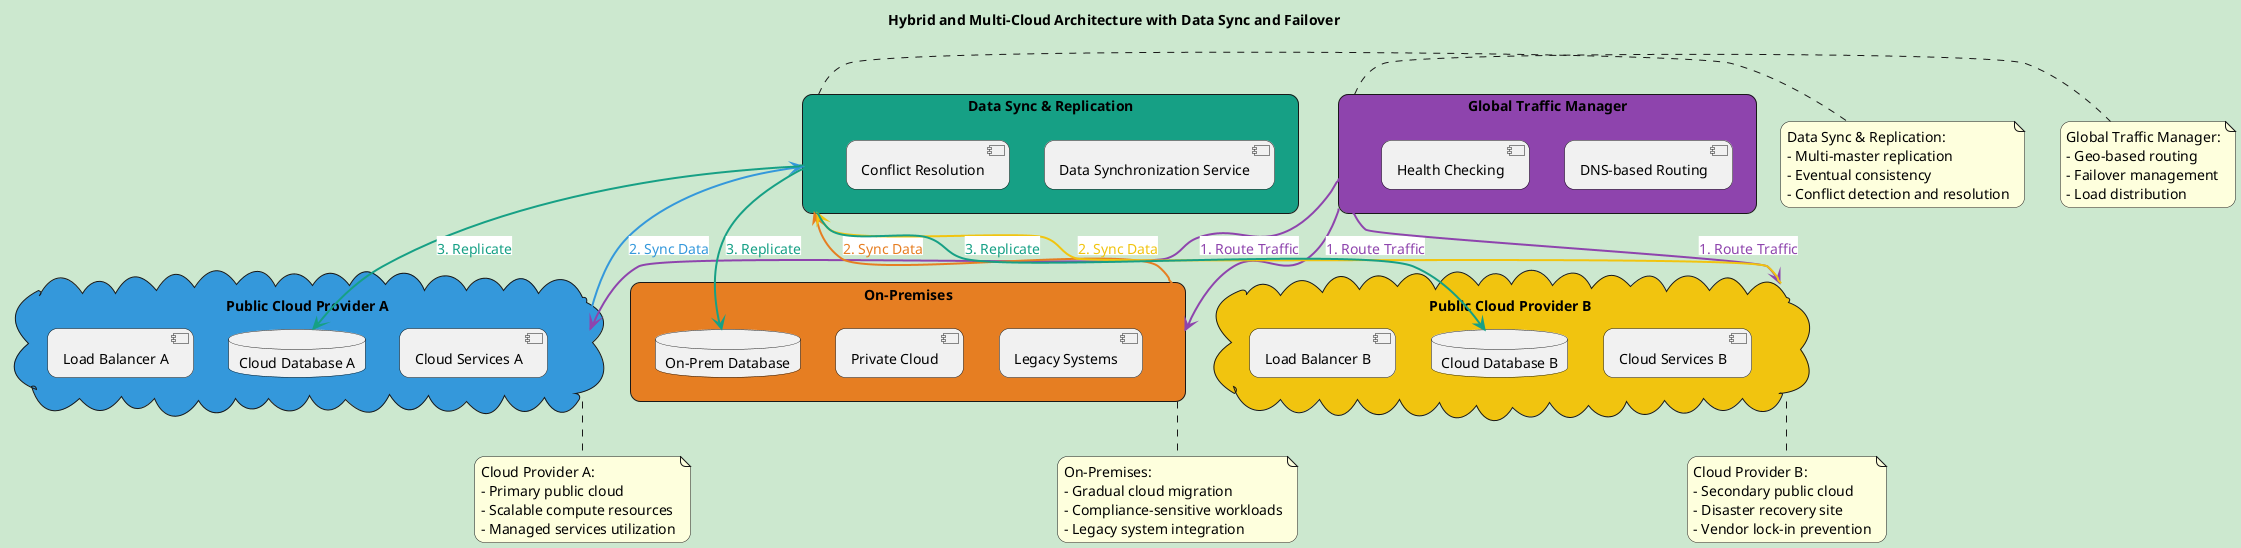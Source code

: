 @startuml Hybrid and Multi-Cloud Architecture

!pragma layout dot
allowmixing

skinparam backgroundColor #CCE8CF
skinparam handwritten false
skinparam defaultFontName Arial
skinparam defaultFontSize 14
skinparam roundcorner 20
skinparam shadowing false

!define PRIMARY_COLOR #E67E22
!define SECONDARY_COLOR #3498DB
!define TERTIARY_COLOR #F1C40F
!define QUATERNARY_COLOR #8E44AD
!define QUINARY_COLOR #16A085

title Hybrid and Multi-Cloud Architecture with Data Sync and Failover

rectangle "On-Premises" as OnPrem PRIMARY_COLOR {
    component "Legacy Systems" as LegacySystems
    component "Private Cloud" as PrivateCloud
    database "On-Prem Database" as OnPremDB
}

cloud "Public Cloud Provider A" as CloudA SECONDARY_COLOR {
    component "Cloud Services A" as ServicesA
    database "Cloud Database A" as CloudDBA
    component "Load Balancer A" as LBA
}

cloud "Public Cloud Provider B" as CloudB TERTIARY_COLOR {
    component "Cloud Services B" as ServicesB
    database "Cloud Database B" as CloudDBB
    component "Load Balancer B" as LBB
}

rectangle "Global Traffic Manager" as GTM QUATERNARY_COLOR {
    component "DNS-based Routing" as DNSRouting
    component "Health Checking" as HealthCheck
}

rectangle "Data Sync & Replication" as DataSync QUINARY_COLOR {
    component "Data Synchronization Service" as SyncService
    component "Conflict Resolution" as ConflictResolution
}

GTM -[QUATERNARY_COLOR,thickness=2]down-> OnPrem : <back:#FFFFFF><color:QUATERNARY_COLOR>1. Route Traffic</color></back>
GTM -[QUATERNARY_COLOR,thickness=2]down-> CloudA : <back:#FFFFFF><color:QUATERNARY_COLOR>1. Route Traffic</color></back>
GTM -[QUATERNARY_COLOR,thickness=2]down-> CloudB : <back:#FFFFFF><color:QUATERNARY_COLOR>1. Route Traffic</color></back>

OnPrem -[PRIMARY_COLOR,thickness=2]right-> DataSync : <back:#FFFFFF><color:PRIMARY_COLOR>2. Sync Data</color></back>
CloudA -[SECONDARY_COLOR,thickness=2]down-> DataSync : <back:#FFFFFF><color:SECONDARY_COLOR>2. Sync Data</color></back>
CloudB -[TERTIARY_COLOR,thickness=2]left-> DataSync : <back:#FFFFFF><color:TERTIARY_COLOR>2. Sync Data</color></back>

DataSync -[QUINARY_COLOR,thickness=2]-> OnPremDB : <back:#FFFFFF><color:QUINARY_COLOR>3. Replicate</color></back>
DataSync -[QUINARY_COLOR,thickness=2]-> CloudDBA : <back:#FFFFFF><color:QUINARY_COLOR>3. Replicate</color></back>
DataSync -[QUINARY_COLOR,thickness=2]-> CloudDBB : <back:#FFFFFF><color:QUINARY_COLOR>3. Replicate</color></back>

note right of GTM
  Global Traffic Manager:
  - Geo-based routing
  - Failover management
  - Load distribution
end note

note right of DataSync
  Data Sync & Replication:
  - Multi-master replication
  - Eventual consistency
  - Conflict detection and resolution
end note

note bottom of OnPrem
  On-Premises:
  - Gradual cloud migration
  - Compliance-sensitive workloads
  - Legacy system integration
end note

note bottom of CloudA
  Cloud Provider A:
  - Primary public cloud
  - Scalable compute resources
  - Managed services utilization
end note

note bottom of CloudB
  Cloud Provider B:
  - Secondary public cloud
  - Disaster recovery site
  - Vendor lock-in prevention
end note

@enduml
